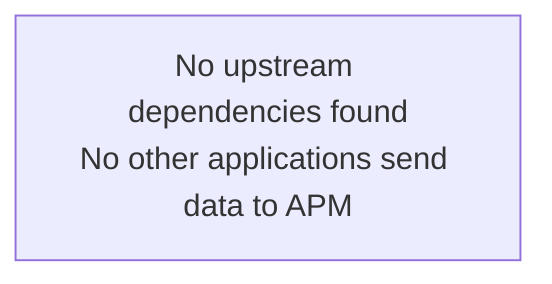 graph LR
    NO_UPSTREAM["No upstream dependencies found<br/>No other applications send data to APM"]